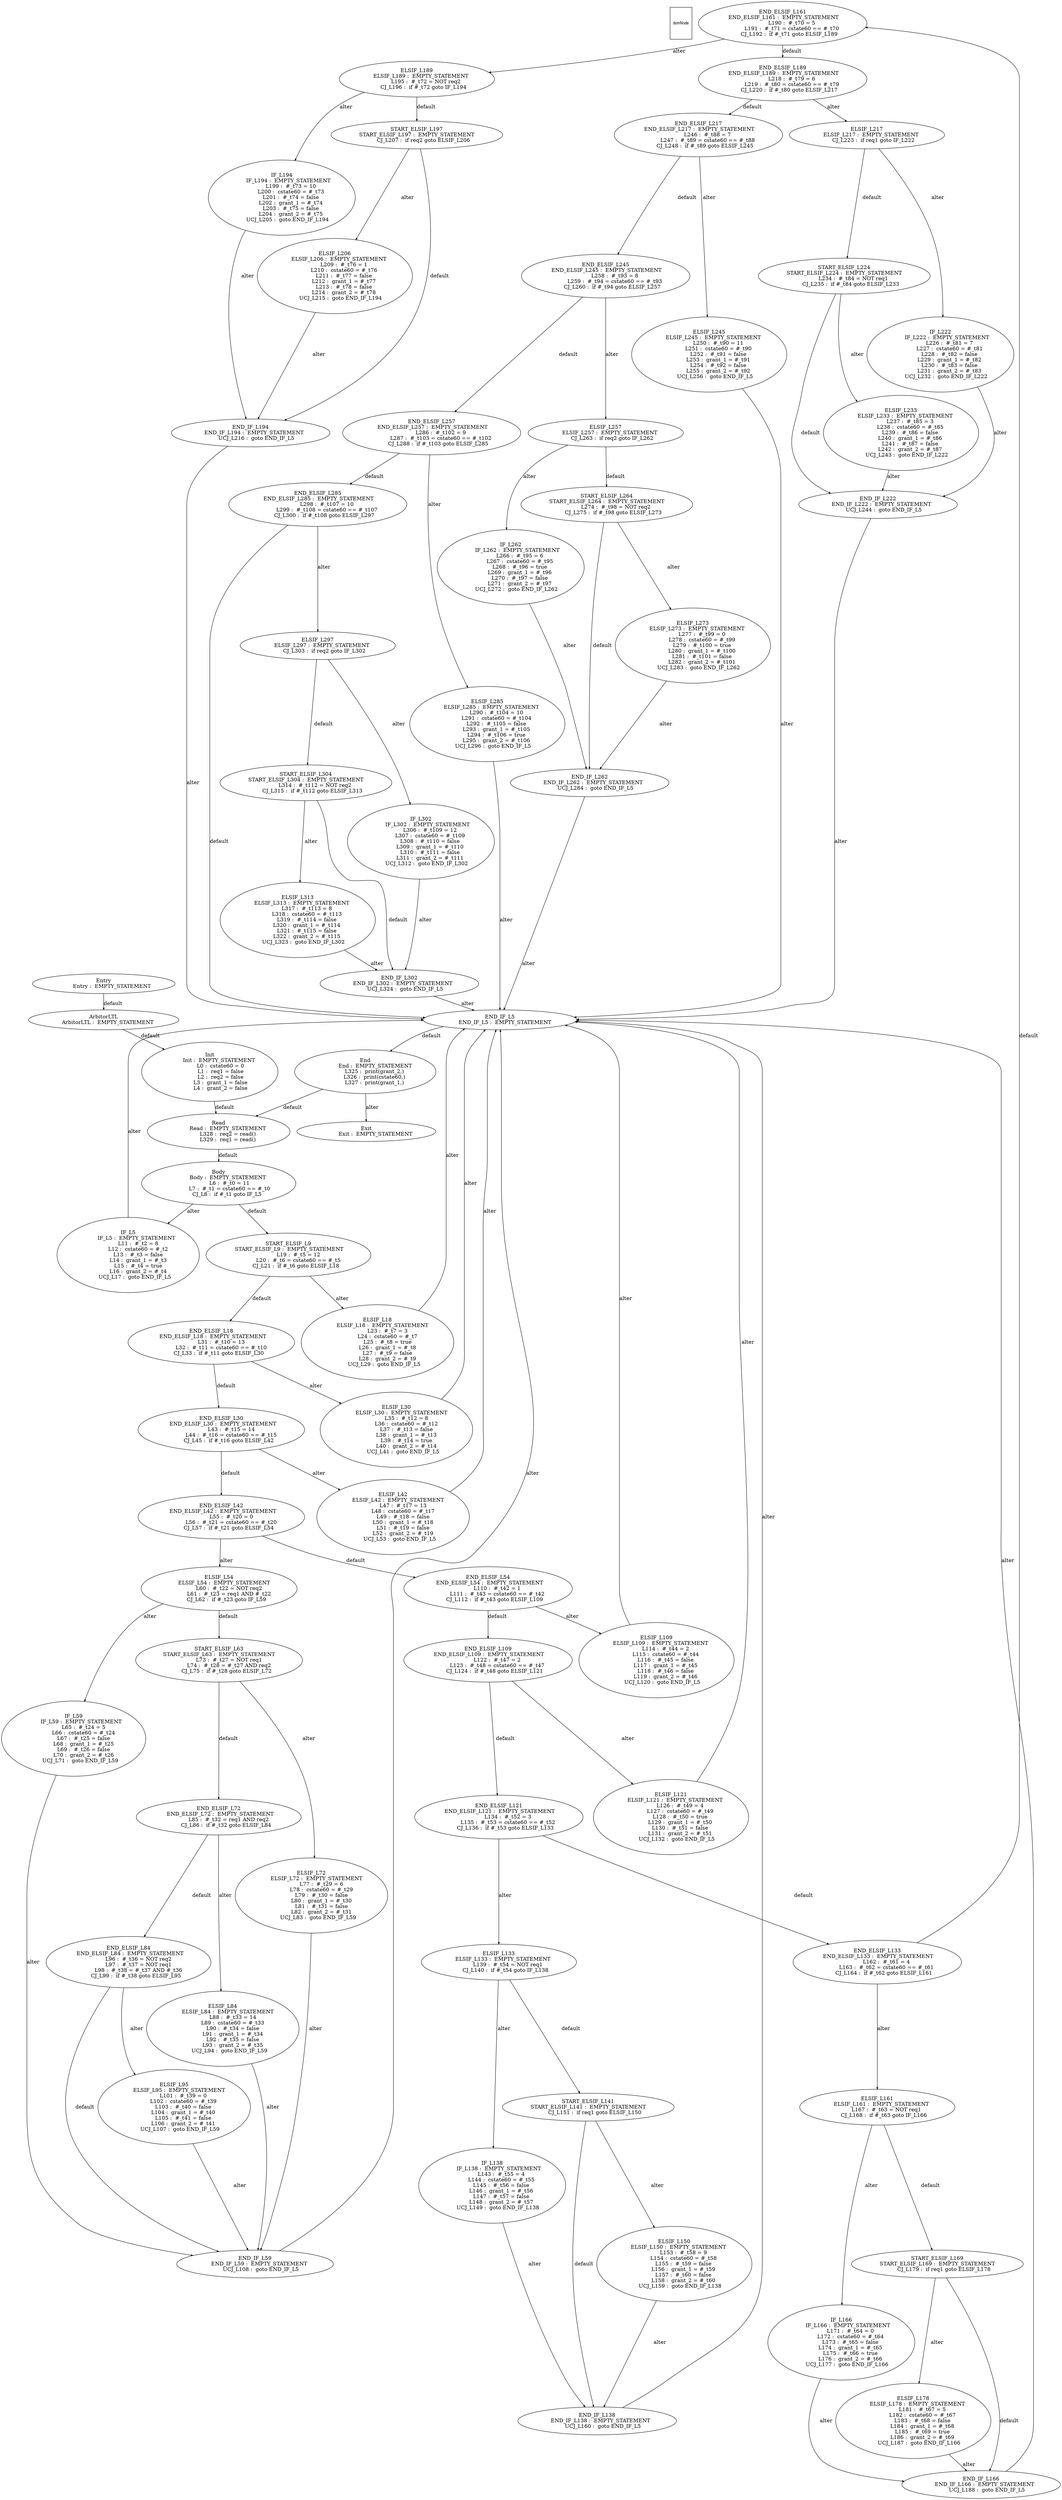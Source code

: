 digraph G {
  ranksep=.25;
  edge [arrowsize=.5]
  domNode [shape=rectangle, fontname="ArialNarrow",
        fontsize=12,  height=1.2];
  "END_ELSIF_L161
 END_ELSIF_L161 :  EMPTY_STATEMENT
           L190 :  #_t70 = 5
           L191 :  #_t71 = cstate60 == #_t70
        CJ_L192 :  if #_t71 goto ELSIF_L189
"; "ELSIF_L150
     ELSIF_L150 :  EMPTY_STATEMENT
           L153 :  #_t58 = 9
           L154 :  cstate60 = #_t58
           L155 :  #_t59 = false
           L156 :  grant_1 = #_t59
           L157 :  #_t60 = false
           L158 :  grant_2 = #_t60
       UCJ_L159 :  goto END_IF_L138
"; "END_ELSIF_L84
  END_ELSIF_L84 :  EMPTY_STATEMENT
            L96 :  #_t36 = NOT req2
            L97 :  #_t37 = NOT req1
            L98 :  #_t38 = #_t37 AND #_t36
         CJ_L99 :  if #_t38 goto ELSIF_L95
"; "IF_L138
        IF_L138 :  EMPTY_STATEMENT
           L143 :  #_t55 = 4
           L144 :  cstate60 = #_t55
           L145 :  #_t56 = false
           L146 :  grant_1 = #_t56
           L147 :  #_t57 = false
           L148 :  grant_2 = #_t57
       UCJ_L149 :  goto END_IF_L138
"; "Read
           Read :  EMPTY_STATEMENT
           L328 :  req2 = read()
           L329 :  req1 = read()
"; "START_ELSIF_L9
 START_ELSIF_L9 :  EMPTY_STATEMENT
            L19 :  #_t5 = 12
            L20 :  #_t6 = cstate60 == #_t5
         CJ_L21 :  if #_t6 goto ELSIF_L18
"; "ELSIF_L133
     ELSIF_L133 :  EMPTY_STATEMENT
           L139 :  #_t54 = NOT req1
        CJ_L140 :  if #_t54 goto IF_L138
"; "END_IF_L262
    END_IF_L262 :  EMPTY_STATEMENT
       UCJ_L284 :  goto END_IF_L5
"; "ELSIF_L285
     ELSIF_L285 :  EMPTY_STATEMENT
           L290 :  #_t104 = 10
           L291 :  cstate60 = #_t104
           L292 :  #_t105 = false
           L293 :  grant_1 = #_t105
           L294 :  #_t106 = true
           L295 :  grant_2 = #_t106
       UCJ_L296 :  goto END_IF_L5
"; "END_IF_L222
    END_IF_L222 :  EMPTY_STATEMENT
       UCJ_L244 :  goto END_IF_L5
"; "ELSIF_L189
     ELSIF_L189 :  EMPTY_STATEMENT
           L195 :  #_t72 = NOT req2
        CJ_L196 :  if #_t72 goto IF_L194
"; "ELSIF_L54
      ELSIF_L54 :  EMPTY_STATEMENT
            L60 :  #_t22 = NOT req2
            L61 :  #_t23 = req1 AND #_t22
         CJ_L62 :  if #_t23 goto IF_L59
"; "START_ELSIF_L197
START_ELSIF_L197 :  EMPTY_STATEMENT
        CJ_L207 :  if req2 goto ELSIF_L206
"; "ELSIF_L84
      ELSIF_L84 :  EMPTY_STATEMENT
            L88 :  #_t33 = 14
            L89 :  cstate60 = #_t33
            L90 :  #_t34 = false
            L91 :  grant_1 = #_t34
            L92 :  #_t35 = false
            L93 :  grant_2 = #_t35
        UCJ_L94 :  goto END_IF_L59
"; "ELSIF_L121
     ELSIF_L121 :  EMPTY_STATEMENT
           L126 :  #_t49 = 4
           L127 :  cstate60 = #_t49
           L128 :  #_t50 = true
           L129 :  grant_1 = #_t50
           L130 :  #_t51 = false
           L131 :  grant_2 = #_t51
       UCJ_L132 :  goto END_IF_L5
"; "END_IF_L194
    END_IF_L194 :  EMPTY_STATEMENT
       UCJ_L216 :  goto END_IF_L5
"; "End
            End :  EMPTY_STATEMENT
           L325 :  print(grant_2,)
           L326 :  print(cstate60,)
           L327 :  print(grant_1,)
"; "IF_L59
         IF_L59 :  EMPTY_STATEMENT
            L65 :  #_t24 = 5
            L66 :  cstate60 = #_t24
            L67 :  #_t25 = false
            L68 :  grant_1 = #_t25
            L69 :  #_t26 = false
            L70 :  grant_2 = #_t26
        UCJ_L71 :  goto END_IF_L59
"; "END_ELSIF_L189
 END_ELSIF_L189 :  EMPTY_STATEMENT
           L218 :  #_t79 = 6
           L219 :  #_t80 = cstate60 == #_t79
        CJ_L220 :  if #_t80 goto ELSIF_L217
"; "IF_L5
          IF_L5 :  EMPTY_STATEMENT
            L11 :  #_t2 = 8
            L12 :  cstate60 = #_t2
            L13 :  #_t3 = false
            L14 :  grant_1 = #_t3
            L15 :  #_t4 = true
            L16 :  grant_2 = #_t4
        UCJ_L17 :  goto END_IF_L5
"; "END_ELSIF_L285
 END_ELSIF_L285 :  EMPTY_STATEMENT
           L298 :  #_t107 = 10
           L299 :  #_t108 = cstate60 == #_t107
        CJ_L300 :  if #_t108 goto ELSIF_L297
"; "ArbitorLTL
     ArbitorLTL :  EMPTY_STATEMENT
"; "START_ELSIF_L224
START_ELSIF_L224 :  EMPTY_STATEMENT
           L234 :  #_t84 = NOT req1
        CJ_L235 :  if #_t84 goto ELSIF_L233
"; "ELSIF_L245
     ELSIF_L245 :  EMPTY_STATEMENT
           L250 :  #_t90 = 11
           L251 :  cstate60 = #_t90
           L252 :  #_t91 = false
           L253 :  grant_1 = #_t91
           L254 :  #_t92 = false
           L255 :  grant_2 = #_t92
       UCJ_L256 :  goto END_IF_L5
"; "END_IF_L59
     END_IF_L59 :  EMPTY_STATEMENT
       UCJ_L108 :  goto END_IF_L5
"; "ELSIF_L257
     ELSIF_L257 :  EMPTY_STATEMENT
        CJ_L263 :  if req2 goto IF_L262
"; "IF_L166
        IF_L166 :  EMPTY_STATEMENT
           L171 :  #_t64 = 0
           L172 :  cstate60 = #_t64
           L173 :  #_t65 = false
           L174 :  grant_1 = #_t65
           L175 :  #_t66 = true
           L176 :  grant_2 = #_t66
       UCJ_L177 :  goto END_IF_L166
"; "ELSIF_L178
     ELSIF_L178 :  EMPTY_STATEMENT
           L181 :  #_t67 = 5
           L182 :  cstate60 = #_t67
           L183 :  #_t68 = false
           L184 :  grant_1 = #_t68
           L185 :  #_t69 = true
           L186 :  grant_2 = #_t69
       UCJ_L187 :  goto END_IF_L166
"; "END_ELSIF_L217
 END_ELSIF_L217 :  EMPTY_STATEMENT
           L246 :  #_t88 = 7
           L247 :  #_t89 = cstate60 == #_t88
        CJ_L248 :  if #_t89 goto ELSIF_L245
"; "Init
           Init :  EMPTY_STATEMENT
             L0 :  cstate60 = 0
             L1 :  req1 = false
             L2 :  req2 = false
             L3 :  grant_1 = false
             L4 :  grant_2 = false
"; "ELSIF_L42
      ELSIF_L42 :  EMPTY_STATEMENT
            L47 :  #_t17 = 13
            L48 :  cstate60 = #_t17
            L49 :  #_t18 = false
            L50 :  grant_1 = #_t18
            L51 :  #_t19 = false
            L52 :  grant_2 = #_t19
        UCJ_L53 :  goto END_IF_L5
"; "ELSIF_L206
     ELSIF_L206 :  EMPTY_STATEMENT
           L209 :  #_t76 = 1
           L210 :  cstate60 = #_t76
           L211 :  #_t77 = false
           L212 :  grant_1 = #_t77
           L213 :  #_t78 = false
           L214 :  grant_2 = #_t78
       UCJ_L215 :  goto END_IF_L194
"; "END_ELSIF_L42
  END_ELSIF_L42 :  EMPTY_STATEMENT
            L55 :  #_t20 = 0
            L56 :  #_t21 = cstate60 == #_t20
         CJ_L57 :  if #_t21 goto ELSIF_L54
"; "IF_L194
        IF_L194 :  EMPTY_STATEMENT
           L199 :  #_t73 = 10
           L200 :  cstate60 = #_t73
           L201 :  #_t74 = false
           L202 :  grant_1 = #_t74
           L203 :  #_t75 = false
           L204 :  grant_2 = #_t75
       UCJ_L205 :  goto END_IF_L194
"; "Entry
          Entry :  EMPTY_STATEMENT
"; "START_ELSIF_L264
START_ELSIF_L264 :  EMPTY_STATEMENT
           L274 :  #_t98 = NOT req2
        CJ_L275 :  if #_t98 goto ELSIF_L273
"; "END_ELSIF_L133
 END_ELSIF_L133 :  EMPTY_STATEMENT
           L162 :  #_t61 = 4
           L163 :  #_t62 = cstate60 == #_t61
        CJ_L164 :  if #_t62 goto ELSIF_L161
"; "END_ELSIF_L54
  END_ELSIF_L54 :  EMPTY_STATEMENT
           L110 :  #_t42 = 1
           L111 :  #_t43 = cstate60 == #_t42
        CJ_L112 :  if #_t43 goto ELSIF_L109
"; "ELSIF_L72
      ELSIF_L72 :  EMPTY_STATEMENT
            L77 :  #_t29 = 6
            L78 :  cstate60 = #_t29
            L79 :  #_t30 = false
            L80 :  grant_1 = #_t30
            L81 :  #_t31 = false
            L82 :  grant_2 = #_t31
        UCJ_L83 :  goto END_IF_L59
"; "END_ELSIF_L109
 END_ELSIF_L109 :  EMPTY_STATEMENT
           L122 :  #_t47 = 2
           L123 :  #_t48 = cstate60 == #_t47
        CJ_L124 :  if #_t48 goto ELSIF_L121
"; "ELSIF_L217
     ELSIF_L217 :  EMPTY_STATEMENT
        CJ_L223 :  if req1 goto IF_L222
"; "END_IF_L5
      END_IF_L5 :  EMPTY_STATEMENT
"; "START_ELSIF_L63
START_ELSIF_L63 :  EMPTY_STATEMENT
            L73 :  #_t27 = NOT req1
            L74 :  #_t28 = #_t27 AND req2
         CJ_L75 :  if #_t28 goto ELSIF_L72
"; "START_ELSIF_L141
START_ELSIF_L141 :  EMPTY_STATEMENT
        CJ_L151 :  if req1 goto ELSIF_L150
"; "Exit
           Exit :  EMPTY_STATEMENT
"; "END_ELSIF_L257
 END_ELSIF_L257 :  EMPTY_STATEMENT
           L286 :  #_t102 = 9
           L287 :  #_t103 = cstate60 == #_t102
        CJ_L288 :  if #_t103 goto ELSIF_L285
"; "START_ELSIF_L169
START_ELSIF_L169 :  EMPTY_STATEMENT
        CJ_L179 :  if req1 goto ELSIF_L178
"; "END_ELSIF_L245
 END_ELSIF_L245 :  EMPTY_STATEMENT
           L258 :  #_t93 = 8
           L259 :  #_t94 = cstate60 == #_t93
        CJ_L260 :  if #_t94 goto ELSIF_L257
"; "END_IF_L302
    END_IF_L302 :  EMPTY_STATEMENT
       UCJ_L324 :  goto END_IF_L5
"; "ELSIF_L18
      ELSIF_L18 :  EMPTY_STATEMENT
            L23 :  #_t7 = 3
            L24 :  cstate60 = #_t7
            L25 :  #_t8 = true
            L26 :  grant_1 = #_t8
            L27 :  #_t9 = false
            L28 :  grant_2 = #_t9
        UCJ_L29 :  goto END_IF_L5
"; "ELSIF_L95
      ELSIF_L95 :  EMPTY_STATEMENT
           L101 :  #_t39 = 0
           L102 :  cstate60 = #_t39
           L103 :  #_t40 = false
           L104 :  grant_1 = #_t40
           L105 :  #_t41 = false
           L106 :  grant_2 = #_t41
       UCJ_L107 :  goto END_IF_L59
"; "ELSIF_L30
      ELSIF_L30 :  EMPTY_STATEMENT
            L35 :  #_t12 = 8
            L36 :  cstate60 = #_t12
            L37 :  #_t13 = false
            L38 :  grant_1 = #_t13
            L39 :  #_t14 = true
            L40 :  grant_2 = #_t14
        UCJ_L41 :  goto END_IF_L5
"; "END_ELSIF_L30
  END_ELSIF_L30 :  EMPTY_STATEMENT
            L43 :  #_t15 = 14
            L44 :  #_t16 = cstate60 == #_t15
         CJ_L45 :  if #_t16 goto ELSIF_L42
"; "END_IF_L138
    END_IF_L138 :  EMPTY_STATEMENT
       UCJ_L160 :  goto END_IF_L5
"; "Body
           Body :  EMPTY_STATEMENT
             L6 :  #_t0 = 11
             L7 :  #_t1 = cstate60 == #_t0
          CJ_L8 :  if #_t1 goto IF_L5
"; "END_ELSIF_L121
 END_ELSIF_L121 :  EMPTY_STATEMENT
           L134 :  #_t52 = 3
           L135 :  #_t53 = cstate60 == #_t52
        CJ_L136 :  if #_t53 goto ELSIF_L133
"; "START_ELSIF_L304
START_ELSIF_L304 :  EMPTY_STATEMENT
           L314 :  #_t112 = NOT req2
        CJ_L315 :  if #_t112 goto ELSIF_L313
"; "ELSIF_L161
     ELSIF_L161 :  EMPTY_STATEMENT
           L167 :  #_t63 = NOT req1
        CJ_L168 :  if #_t63 goto IF_L166
"; "IF_L222
        IF_L222 :  EMPTY_STATEMENT
           L226 :  #_t81 = 7
           L227 :  cstate60 = #_t81
           L228 :  #_t82 = false
           L229 :  grant_1 = #_t82
           L230 :  #_t83 = false
           L231 :  grant_2 = #_t83
       UCJ_L232 :  goto END_IF_L222
"; "ELSIF_L297
     ELSIF_L297 :  EMPTY_STATEMENT
        CJ_L303 :  if req2 goto IF_L302
"; "END_ELSIF_L72
  END_ELSIF_L72 :  EMPTY_STATEMENT
            L85 :  #_t32 = req1 AND req2
         CJ_L86 :  if #_t32 goto ELSIF_L84
"; "ELSIF_L233
     ELSIF_L233 :  EMPTY_STATEMENT
           L237 :  #_t85 = 3
           L238 :  cstate60 = #_t85
           L239 :  #_t86 = false
           L240 :  grant_1 = #_t86
           L241 :  #_t87 = false
           L242 :  grant_2 = #_t87
       UCJ_L243 :  goto END_IF_L222
"; "END_ELSIF_L18
  END_ELSIF_L18 :  EMPTY_STATEMENT
            L31 :  #_t10 = 13
            L32 :  #_t11 = cstate60 == #_t10
         CJ_L33 :  if #_t11 goto ELSIF_L30
"; "ELSIF_L273
     ELSIF_L273 :  EMPTY_STATEMENT
           L277 :  #_t99 = 0
           L278 :  cstate60 = #_t99
           L279 :  #_t100 = true
           L280 :  grant_1 = #_t100
           L281 :  #_t101 = false
           L282 :  grant_2 = #_t101
       UCJ_L283 :  goto END_IF_L262
"; "IF_L302
        IF_L302 :  EMPTY_STATEMENT
           L306 :  #_t109 = 12
           L307 :  cstate60 = #_t109
           L308 :  #_t110 = false
           L309 :  grant_1 = #_t110
           L310 :  #_t111 = false
           L311 :  grant_2 = #_t111
       UCJ_L312 :  goto END_IF_L302
"; "END_IF_L166
    END_IF_L166 :  EMPTY_STATEMENT
       UCJ_L188 :  goto END_IF_L5
"; "IF_L262
        IF_L262 :  EMPTY_STATEMENT
           L266 :  #_t95 = 6
           L267 :  cstate60 = #_t95
           L268 :  #_t96 = true
           L269 :  grant_1 = #_t96
           L270 :  #_t97 = false
           L271 :  grant_2 = #_t97
       UCJ_L272 :  goto END_IF_L262
"; "ELSIF_L109
     ELSIF_L109 :  EMPTY_STATEMENT
           L114 :  #_t44 = 2
           L115 :  cstate60 = #_t44
           L116 :  #_t45 = false
           L117 :  grant_1 = #_t45
           L118 :  #_t46 = false
           L119 :  grant_2 = #_t46
       UCJ_L120 :  goto END_IF_L5
"; "ELSIF_L313
     ELSIF_L313 :  EMPTY_STATEMENT
           L317 :  #_t113 = 8
           L318 :  cstate60 = #_t113
           L319 :  #_t114 = false
           L320 :  grant_1 = #_t114
           L321 :  #_t115 = false
           L322 :  grant_2 = #_t115
       UCJ_L323 :  goto END_IF_L302
"; 
  "ArbitorLTL
     ArbitorLTL :  EMPTY_STATEMENT
" -> "Init
           Init :  EMPTY_STATEMENT
             L0 :  cstate60 = 0
             L1 :  req1 = false
             L2 :  req2 = false
             L3 :  grant_1 = false
             L4 :  grant_2 = false
"  [label="default"];
  "Init
           Init :  EMPTY_STATEMENT
             L0 :  cstate60 = 0
             L1 :  req1 = false
             L2 :  req2 = false
             L3 :  grant_1 = false
             L4 :  grant_2 = false
" -> "Read
           Read :  EMPTY_STATEMENT
           L328 :  req2 = read()
           L329 :  req1 = read()
"  [label="default"];
  "Body
           Body :  EMPTY_STATEMENT
             L6 :  #_t0 = 11
             L7 :  #_t1 = cstate60 == #_t0
          CJ_L8 :  if #_t1 goto IF_L5
" -> "START_ELSIF_L9
 START_ELSIF_L9 :  EMPTY_STATEMENT
            L19 :  #_t5 = 12
            L20 :  #_t6 = cstate60 == #_t5
         CJ_L21 :  if #_t6 goto ELSIF_L18
"  [label="default"];
  "Body
           Body :  EMPTY_STATEMENT
             L6 :  #_t0 = 11
             L7 :  #_t1 = cstate60 == #_t0
          CJ_L8 :  if #_t1 goto IF_L5
" -> "IF_L5
          IF_L5 :  EMPTY_STATEMENT
            L11 :  #_t2 = 8
            L12 :  cstate60 = #_t2
            L13 :  #_t3 = false
            L14 :  grant_1 = #_t3
            L15 :  #_t4 = true
            L16 :  grant_2 = #_t4
        UCJ_L17 :  goto END_IF_L5
"  [label="alter"];
  "IF_L5
          IF_L5 :  EMPTY_STATEMENT
            L11 :  #_t2 = 8
            L12 :  cstate60 = #_t2
            L13 :  #_t3 = false
            L14 :  grant_1 = #_t3
            L15 :  #_t4 = true
            L16 :  grant_2 = #_t4
        UCJ_L17 :  goto END_IF_L5
" -> "END_IF_L5
      END_IF_L5 :  EMPTY_STATEMENT
"  [label="alter"];
  "START_ELSIF_L9
 START_ELSIF_L9 :  EMPTY_STATEMENT
            L19 :  #_t5 = 12
            L20 :  #_t6 = cstate60 == #_t5
         CJ_L21 :  if #_t6 goto ELSIF_L18
" -> "END_ELSIF_L18
  END_ELSIF_L18 :  EMPTY_STATEMENT
            L31 :  #_t10 = 13
            L32 :  #_t11 = cstate60 == #_t10
         CJ_L33 :  if #_t11 goto ELSIF_L30
"  [label="default"];
  "START_ELSIF_L9
 START_ELSIF_L9 :  EMPTY_STATEMENT
            L19 :  #_t5 = 12
            L20 :  #_t6 = cstate60 == #_t5
         CJ_L21 :  if #_t6 goto ELSIF_L18
" -> "ELSIF_L18
      ELSIF_L18 :  EMPTY_STATEMENT
            L23 :  #_t7 = 3
            L24 :  cstate60 = #_t7
            L25 :  #_t8 = true
            L26 :  grant_1 = #_t8
            L27 :  #_t9 = false
            L28 :  grant_2 = #_t9
        UCJ_L29 :  goto END_IF_L5
"  [label="alter"];
  "ELSIF_L18
      ELSIF_L18 :  EMPTY_STATEMENT
            L23 :  #_t7 = 3
            L24 :  cstate60 = #_t7
            L25 :  #_t8 = true
            L26 :  grant_1 = #_t8
            L27 :  #_t9 = false
            L28 :  grant_2 = #_t9
        UCJ_L29 :  goto END_IF_L5
" -> "END_IF_L5
      END_IF_L5 :  EMPTY_STATEMENT
"  [label="alter"];
  "END_ELSIF_L18
  END_ELSIF_L18 :  EMPTY_STATEMENT
            L31 :  #_t10 = 13
            L32 :  #_t11 = cstate60 == #_t10
         CJ_L33 :  if #_t11 goto ELSIF_L30
" -> "END_ELSIF_L30
  END_ELSIF_L30 :  EMPTY_STATEMENT
            L43 :  #_t15 = 14
            L44 :  #_t16 = cstate60 == #_t15
         CJ_L45 :  if #_t16 goto ELSIF_L42
"  [label="default"];
  "END_ELSIF_L18
  END_ELSIF_L18 :  EMPTY_STATEMENT
            L31 :  #_t10 = 13
            L32 :  #_t11 = cstate60 == #_t10
         CJ_L33 :  if #_t11 goto ELSIF_L30
" -> "ELSIF_L30
      ELSIF_L30 :  EMPTY_STATEMENT
            L35 :  #_t12 = 8
            L36 :  cstate60 = #_t12
            L37 :  #_t13 = false
            L38 :  grant_1 = #_t13
            L39 :  #_t14 = true
            L40 :  grant_2 = #_t14
        UCJ_L41 :  goto END_IF_L5
"  [label="alter"];
  "ELSIF_L30
      ELSIF_L30 :  EMPTY_STATEMENT
            L35 :  #_t12 = 8
            L36 :  cstate60 = #_t12
            L37 :  #_t13 = false
            L38 :  grant_1 = #_t13
            L39 :  #_t14 = true
            L40 :  grant_2 = #_t14
        UCJ_L41 :  goto END_IF_L5
" -> "END_IF_L5
      END_IF_L5 :  EMPTY_STATEMENT
"  [label="alter"];
  "END_ELSIF_L30
  END_ELSIF_L30 :  EMPTY_STATEMENT
            L43 :  #_t15 = 14
            L44 :  #_t16 = cstate60 == #_t15
         CJ_L45 :  if #_t16 goto ELSIF_L42
" -> "END_ELSIF_L42
  END_ELSIF_L42 :  EMPTY_STATEMENT
            L55 :  #_t20 = 0
            L56 :  #_t21 = cstate60 == #_t20
         CJ_L57 :  if #_t21 goto ELSIF_L54
"  [label="default"];
  "END_ELSIF_L30
  END_ELSIF_L30 :  EMPTY_STATEMENT
            L43 :  #_t15 = 14
            L44 :  #_t16 = cstate60 == #_t15
         CJ_L45 :  if #_t16 goto ELSIF_L42
" -> "ELSIF_L42
      ELSIF_L42 :  EMPTY_STATEMENT
            L47 :  #_t17 = 13
            L48 :  cstate60 = #_t17
            L49 :  #_t18 = false
            L50 :  grant_1 = #_t18
            L51 :  #_t19 = false
            L52 :  grant_2 = #_t19
        UCJ_L53 :  goto END_IF_L5
"  [label="alter"];
  "ELSIF_L42
      ELSIF_L42 :  EMPTY_STATEMENT
            L47 :  #_t17 = 13
            L48 :  cstate60 = #_t17
            L49 :  #_t18 = false
            L50 :  grant_1 = #_t18
            L51 :  #_t19 = false
            L52 :  grant_2 = #_t19
        UCJ_L53 :  goto END_IF_L5
" -> "END_IF_L5
      END_IF_L5 :  EMPTY_STATEMENT
"  [label="alter"];
  "END_ELSIF_L42
  END_ELSIF_L42 :  EMPTY_STATEMENT
            L55 :  #_t20 = 0
            L56 :  #_t21 = cstate60 == #_t20
         CJ_L57 :  if #_t21 goto ELSIF_L54
" -> "END_ELSIF_L54
  END_ELSIF_L54 :  EMPTY_STATEMENT
           L110 :  #_t42 = 1
           L111 :  #_t43 = cstate60 == #_t42
        CJ_L112 :  if #_t43 goto ELSIF_L109
"  [label="default"];
  "END_ELSIF_L42
  END_ELSIF_L42 :  EMPTY_STATEMENT
            L55 :  #_t20 = 0
            L56 :  #_t21 = cstate60 == #_t20
         CJ_L57 :  if #_t21 goto ELSIF_L54
" -> "ELSIF_L54
      ELSIF_L54 :  EMPTY_STATEMENT
            L60 :  #_t22 = NOT req2
            L61 :  #_t23 = req1 AND #_t22
         CJ_L62 :  if #_t23 goto IF_L59
"  [label="alter"];
  "ELSIF_L54
      ELSIF_L54 :  EMPTY_STATEMENT
            L60 :  #_t22 = NOT req2
            L61 :  #_t23 = req1 AND #_t22
         CJ_L62 :  if #_t23 goto IF_L59
" -> "START_ELSIF_L63
START_ELSIF_L63 :  EMPTY_STATEMENT
            L73 :  #_t27 = NOT req1
            L74 :  #_t28 = #_t27 AND req2
         CJ_L75 :  if #_t28 goto ELSIF_L72
"  [label="default"];
  "ELSIF_L54
      ELSIF_L54 :  EMPTY_STATEMENT
            L60 :  #_t22 = NOT req2
            L61 :  #_t23 = req1 AND #_t22
         CJ_L62 :  if #_t23 goto IF_L59
" -> "IF_L59
         IF_L59 :  EMPTY_STATEMENT
            L65 :  #_t24 = 5
            L66 :  cstate60 = #_t24
            L67 :  #_t25 = false
            L68 :  grant_1 = #_t25
            L69 :  #_t26 = false
            L70 :  grant_2 = #_t26
        UCJ_L71 :  goto END_IF_L59
"  [label="alter"];
  "IF_L59
         IF_L59 :  EMPTY_STATEMENT
            L65 :  #_t24 = 5
            L66 :  cstate60 = #_t24
            L67 :  #_t25 = false
            L68 :  grant_1 = #_t25
            L69 :  #_t26 = false
            L70 :  grant_2 = #_t26
        UCJ_L71 :  goto END_IF_L59
" -> "END_IF_L59
     END_IF_L59 :  EMPTY_STATEMENT
       UCJ_L108 :  goto END_IF_L5
"  [label="alter"];
  "START_ELSIF_L63
START_ELSIF_L63 :  EMPTY_STATEMENT
            L73 :  #_t27 = NOT req1
            L74 :  #_t28 = #_t27 AND req2
         CJ_L75 :  if #_t28 goto ELSIF_L72
" -> "END_ELSIF_L72
  END_ELSIF_L72 :  EMPTY_STATEMENT
            L85 :  #_t32 = req1 AND req2
         CJ_L86 :  if #_t32 goto ELSIF_L84
"  [label="default"];
  "START_ELSIF_L63
START_ELSIF_L63 :  EMPTY_STATEMENT
            L73 :  #_t27 = NOT req1
            L74 :  #_t28 = #_t27 AND req2
         CJ_L75 :  if #_t28 goto ELSIF_L72
" -> "ELSIF_L72
      ELSIF_L72 :  EMPTY_STATEMENT
            L77 :  #_t29 = 6
            L78 :  cstate60 = #_t29
            L79 :  #_t30 = false
            L80 :  grant_1 = #_t30
            L81 :  #_t31 = false
            L82 :  grant_2 = #_t31
        UCJ_L83 :  goto END_IF_L59
"  [label="alter"];
  "ELSIF_L72
      ELSIF_L72 :  EMPTY_STATEMENT
            L77 :  #_t29 = 6
            L78 :  cstate60 = #_t29
            L79 :  #_t30 = false
            L80 :  grant_1 = #_t30
            L81 :  #_t31 = false
            L82 :  grant_2 = #_t31
        UCJ_L83 :  goto END_IF_L59
" -> "END_IF_L59
     END_IF_L59 :  EMPTY_STATEMENT
       UCJ_L108 :  goto END_IF_L5
"  [label="alter"];
  "END_ELSIF_L72
  END_ELSIF_L72 :  EMPTY_STATEMENT
            L85 :  #_t32 = req1 AND req2
         CJ_L86 :  if #_t32 goto ELSIF_L84
" -> "END_ELSIF_L84
  END_ELSIF_L84 :  EMPTY_STATEMENT
            L96 :  #_t36 = NOT req2
            L97 :  #_t37 = NOT req1
            L98 :  #_t38 = #_t37 AND #_t36
         CJ_L99 :  if #_t38 goto ELSIF_L95
"  [label="default"];
  "END_ELSIF_L72
  END_ELSIF_L72 :  EMPTY_STATEMENT
            L85 :  #_t32 = req1 AND req2
         CJ_L86 :  if #_t32 goto ELSIF_L84
" -> "ELSIF_L84
      ELSIF_L84 :  EMPTY_STATEMENT
            L88 :  #_t33 = 14
            L89 :  cstate60 = #_t33
            L90 :  #_t34 = false
            L91 :  grant_1 = #_t34
            L92 :  #_t35 = false
            L93 :  grant_2 = #_t35
        UCJ_L94 :  goto END_IF_L59
"  [label="alter"];
  "ELSIF_L84
      ELSIF_L84 :  EMPTY_STATEMENT
            L88 :  #_t33 = 14
            L89 :  cstate60 = #_t33
            L90 :  #_t34 = false
            L91 :  grant_1 = #_t34
            L92 :  #_t35 = false
            L93 :  grant_2 = #_t35
        UCJ_L94 :  goto END_IF_L59
" -> "END_IF_L59
     END_IF_L59 :  EMPTY_STATEMENT
       UCJ_L108 :  goto END_IF_L5
"  [label="alter"];
  "END_ELSIF_L84
  END_ELSIF_L84 :  EMPTY_STATEMENT
            L96 :  #_t36 = NOT req2
            L97 :  #_t37 = NOT req1
            L98 :  #_t38 = #_t37 AND #_t36
         CJ_L99 :  if #_t38 goto ELSIF_L95
" -> "END_IF_L59
     END_IF_L59 :  EMPTY_STATEMENT
       UCJ_L108 :  goto END_IF_L5
"  [label="default"];
  "END_ELSIF_L84
  END_ELSIF_L84 :  EMPTY_STATEMENT
            L96 :  #_t36 = NOT req2
            L97 :  #_t37 = NOT req1
            L98 :  #_t38 = #_t37 AND #_t36
         CJ_L99 :  if #_t38 goto ELSIF_L95
" -> "ELSIF_L95
      ELSIF_L95 :  EMPTY_STATEMENT
           L101 :  #_t39 = 0
           L102 :  cstate60 = #_t39
           L103 :  #_t40 = false
           L104 :  grant_1 = #_t40
           L105 :  #_t41 = false
           L106 :  grant_2 = #_t41
       UCJ_L107 :  goto END_IF_L59
"  [label="alter"];
  "ELSIF_L95
      ELSIF_L95 :  EMPTY_STATEMENT
           L101 :  #_t39 = 0
           L102 :  cstate60 = #_t39
           L103 :  #_t40 = false
           L104 :  grant_1 = #_t40
           L105 :  #_t41 = false
           L106 :  grant_2 = #_t41
       UCJ_L107 :  goto END_IF_L59
" -> "END_IF_L59
     END_IF_L59 :  EMPTY_STATEMENT
       UCJ_L108 :  goto END_IF_L5
"  [label="alter"];
  "END_IF_L59
     END_IF_L59 :  EMPTY_STATEMENT
       UCJ_L108 :  goto END_IF_L5
" -> "END_IF_L5
      END_IF_L5 :  EMPTY_STATEMENT
"  [label="alter"];
  "END_ELSIF_L54
  END_ELSIF_L54 :  EMPTY_STATEMENT
           L110 :  #_t42 = 1
           L111 :  #_t43 = cstate60 == #_t42
        CJ_L112 :  if #_t43 goto ELSIF_L109
" -> "END_ELSIF_L109
 END_ELSIF_L109 :  EMPTY_STATEMENT
           L122 :  #_t47 = 2
           L123 :  #_t48 = cstate60 == #_t47
        CJ_L124 :  if #_t48 goto ELSIF_L121
"  [label="default"];
  "END_ELSIF_L54
  END_ELSIF_L54 :  EMPTY_STATEMENT
           L110 :  #_t42 = 1
           L111 :  #_t43 = cstate60 == #_t42
        CJ_L112 :  if #_t43 goto ELSIF_L109
" -> "ELSIF_L109
     ELSIF_L109 :  EMPTY_STATEMENT
           L114 :  #_t44 = 2
           L115 :  cstate60 = #_t44
           L116 :  #_t45 = false
           L117 :  grant_1 = #_t45
           L118 :  #_t46 = false
           L119 :  grant_2 = #_t46
       UCJ_L120 :  goto END_IF_L5
"  [label="alter"];
  "ELSIF_L109
     ELSIF_L109 :  EMPTY_STATEMENT
           L114 :  #_t44 = 2
           L115 :  cstate60 = #_t44
           L116 :  #_t45 = false
           L117 :  grant_1 = #_t45
           L118 :  #_t46 = false
           L119 :  grant_2 = #_t46
       UCJ_L120 :  goto END_IF_L5
" -> "END_IF_L5
      END_IF_L5 :  EMPTY_STATEMENT
"  [label="alter"];
  "END_ELSIF_L109
 END_ELSIF_L109 :  EMPTY_STATEMENT
           L122 :  #_t47 = 2
           L123 :  #_t48 = cstate60 == #_t47
        CJ_L124 :  if #_t48 goto ELSIF_L121
" -> "END_ELSIF_L121
 END_ELSIF_L121 :  EMPTY_STATEMENT
           L134 :  #_t52 = 3
           L135 :  #_t53 = cstate60 == #_t52
        CJ_L136 :  if #_t53 goto ELSIF_L133
"  [label="default"];
  "END_ELSIF_L109
 END_ELSIF_L109 :  EMPTY_STATEMENT
           L122 :  #_t47 = 2
           L123 :  #_t48 = cstate60 == #_t47
        CJ_L124 :  if #_t48 goto ELSIF_L121
" -> "ELSIF_L121
     ELSIF_L121 :  EMPTY_STATEMENT
           L126 :  #_t49 = 4
           L127 :  cstate60 = #_t49
           L128 :  #_t50 = true
           L129 :  grant_1 = #_t50
           L130 :  #_t51 = false
           L131 :  grant_2 = #_t51
       UCJ_L132 :  goto END_IF_L5
"  [label="alter"];
  "ELSIF_L121
     ELSIF_L121 :  EMPTY_STATEMENT
           L126 :  #_t49 = 4
           L127 :  cstate60 = #_t49
           L128 :  #_t50 = true
           L129 :  grant_1 = #_t50
           L130 :  #_t51 = false
           L131 :  grant_2 = #_t51
       UCJ_L132 :  goto END_IF_L5
" -> "END_IF_L5
      END_IF_L5 :  EMPTY_STATEMENT
"  [label="alter"];
  "END_ELSIF_L121
 END_ELSIF_L121 :  EMPTY_STATEMENT
           L134 :  #_t52 = 3
           L135 :  #_t53 = cstate60 == #_t52
        CJ_L136 :  if #_t53 goto ELSIF_L133
" -> "END_ELSIF_L133
 END_ELSIF_L133 :  EMPTY_STATEMENT
           L162 :  #_t61 = 4
           L163 :  #_t62 = cstate60 == #_t61
        CJ_L164 :  if #_t62 goto ELSIF_L161
"  [label="default"];
  "END_ELSIF_L121
 END_ELSIF_L121 :  EMPTY_STATEMENT
           L134 :  #_t52 = 3
           L135 :  #_t53 = cstate60 == #_t52
        CJ_L136 :  if #_t53 goto ELSIF_L133
" -> "ELSIF_L133
     ELSIF_L133 :  EMPTY_STATEMENT
           L139 :  #_t54 = NOT req1
        CJ_L140 :  if #_t54 goto IF_L138
"  [label="alter"];
  "ELSIF_L133
     ELSIF_L133 :  EMPTY_STATEMENT
           L139 :  #_t54 = NOT req1
        CJ_L140 :  if #_t54 goto IF_L138
" -> "START_ELSIF_L141
START_ELSIF_L141 :  EMPTY_STATEMENT
        CJ_L151 :  if req1 goto ELSIF_L150
"  [label="default"];
  "ELSIF_L133
     ELSIF_L133 :  EMPTY_STATEMENT
           L139 :  #_t54 = NOT req1
        CJ_L140 :  if #_t54 goto IF_L138
" -> "IF_L138
        IF_L138 :  EMPTY_STATEMENT
           L143 :  #_t55 = 4
           L144 :  cstate60 = #_t55
           L145 :  #_t56 = false
           L146 :  grant_1 = #_t56
           L147 :  #_t57 = false
           L148 :  grant_2 = #_t57
       UCJ_L149 :  goto END_IF_L138
"  [label="alter"];
  "IF_L138
        IF_L138 :  EMPTY_STATEMENT
           L143 :  #_t55 = 4
           L144 :  cstate60 = #_t55
           L145 :  #_t56 = false
           L146 :  grant_1 = #_t56
           L147 :  #_t57 = false
           L148 :  grant_2 = #_t57
       UCJ_L149 :  goto END_IF_L138
" -> "END_IF_L138
    END_IF_L138 :  EMPTY_STATEMENT
       UCJ_L160 :  goto END_IF_L5
"  [label="alter"];
  "START_ELSIF_L141
START_ELSIF_L141 :  EMPTY_STATEMENT
        CJ_L151 :  if req1 goto ELSIF_L150
" -> "END_IF_L138
    END_IF_L138 :  EMPTY_STATEMENT
       UCJ_L160 :  goto END_IF_L5
"  [label="default"];
  "START_ELSIF_L141
START_ELSIF_L141 :  EMPTY_STATEMENT
        CJ_L151 :  if req1 goto ELSIF_L150
" -> "ELSIF_L150
     ELSIF_L150 :  EMPTY_STATEMENT
           L153 :  #_t58 = 9
           L154 :  cstate60 = #_t58
           L155 :  #_t59 = false
           L156 :  grant_1 = #_t59
           L157 :  #_t60 = false
           L158 :  grant_2 = #_t60
       UCJ_L159 :  goto END_IF_L138
"  [label="alter"];
  "ELSIF_L150
     ELSIF_L150 :  EMPTY_STATEMENT
           L153 :  #_t58 = 9
           L154 :  cstate60 = #_t58
           L155 :  #_t59 = false
           L156 :  grant_1 = #_t59
           L157 :  #_t60 = false
           L158 :  grant_2 = #_t60
       UCJ_L159 :  goto END_IF_L138
" -> "END_IF_L138
    END_IF_L138 :  EMPTY_STATEMENT
       UCJ_L160 :  goto END_IF_L5
"  [label="alter"];
  "END_IF_L138
    END_IF_L138 :  EMPTY_STATEMENT
       UCJ_L160 :  goto END_IF_L5
" -> "END_IF_L5
      END_IF_L5 :  EMPTY_STATEMENT
"  [label="alter"];
  "END_ELSIF_L133
 END_ELSIF_L133 :  EMPTY_STATEMENT
           L162 :  #_t61 = 4
           L163 :  #_t62 = cstate60 == #_t61
        CJ_L164 :  if #_t62 goto ELSIF_L161
" -> "END_ELSIF_L161
 END_ELSIF_L161 :  EMPTY_STATEMENT
           L190 :  #_t70 = 5
           L191 :  #_t71 = cstate60 == #_t70
        CJ_L192 :  if #_t71 goto ELSIF_L189
"  [label="default"];
  "END_ELSIF_L133
 END_ELSIF_L133 :  EMPTY_STATEMENT
           L162 :  #_t61 = 4
           L163 :  #_t62 = cstate60 == #_t61
        CJ_L164 :  if #_t62 goto ELSIF_L161
" -> "ELSIF_L161
     ELSIF_L161 :  EMPTY_STATEMENT
           L167 :  #_t63 = NOT req1
        CJ_L168 :  if #_t63 goto IF_L166
"  [label="alter"];
  "ELSIF_L161
     ELSIF_L161 :  EMPTY_STATEMENT
           L167 :  #_t63 = NOT req1
        CJ_L168 :  if #_t63 goto IF_L166
" -> "START_ELSIF_L169
START_ELSIF_L169 :  EMPTY_STATEMENT
        CJ_L179 :  if req1 goto ELSIF_L178
"  [label="default"];
  "ELSIF_L161
     ELSIF_L161 :  EMPTY_STATEMENT
           L167 :  #_t63 = NOT req1
        CJ_L168 :  if #_t63 goto IF_L166
" -> "IF_L166
        IF_L166 :  EMPTY_STATEMENT
           L171 :  #_t64 = 0
           L172 :  cstate60 = #_t64
           L173 :  #_t65 = false
           L174 :  grant_1 = #_t65
           L175 :  #_t66 = true
           L176 :  grant_2 = #_t66
       UCJ_L177 :  goto END_IF_L166
"  [label="alter"];
  "IF_L166
        IF_L166 :  EMPTY_STATEMENT
           L171 :  #_t64 = 0
           L172 :  cstate60 = #_t64
           L173 :  #_t65 = false
           L174 :  grant_1 = #_t65
           L175 :  #_t66 = true
           L176 :  grant_2 = #_t66
       UCJ_L177 :  goto END_IF_L166
" -> "END_IF_L166
    END_IF_L166 :  EMPTY_STATEMENT
       UCJ_L188 :  goto END_IF_L5
"  [label="alter"];
  "START_ELSIF_L169
START_ELSIF_L169 :  EMPTY_STATEMENT
        CJ_L179 :  if req1 goto ELSIF_L178
" -> "END_IF_L166
    END_IF_L166 :  EMPTY_STATEMENT
       UCJ_L188 :  goto END_IF_L5
"  [label="default"];
  "START_ELSIF_L169
START_ELSIF_L169 :  EMPTY_STATEMENT
        CJ_L179 :  if req1 goto ELSIF_L178
" -> "ELSIF_L178
     ELSIF_L178 :  EMPTY_STATEMENT
           L181 :  #_t67 = 5
           L182 :  cstate60 = #_t67
           L183 :  #_t68 = false
           L184 :  grant_1 = #_t68
           L185 :  #_t69 = true
           L186 :  grant_2 = #_t69
       UCJ_L187 :  goto END_IF_L166
"  [label="alter"];
  "ELSIF_L178
     ELSIF_L178 :  EMPTY_STATEMENT
           L181 :  #_t67 = 5
           L182 :  cstate60 = #_t67
           L183 :  #_t68 = false
           L184 :  grant_1 = #_t68
           L185 :  #_t69 = true
           L186 :  grant_2 = #_t69
       UCJ_L187 :  goto END_IF_L166
" -> "END_IF_L166
    END_IF_L166 :  EMPTY_STATEMENT
       UCJ_L188 :  goto END_IF_L5
"  [label="alter"];
  "END_IF_L166
    END_IF_L166 :  EMPTY_STATEMENT
       UCJ_L188 :  goto END_IF_L5
" -> "END_IF_L5
      END_IF_L5 :  EMPTY_STATEMENT
"  [label="alter"];
  "END_ELSIF_L161
 END_ELSIF_L161 :  EMPTY_STATEMENT
           L190 :  #_t70 = 5
           L191 :  #_t71 = cstate60 == #_t70
        CJ_L192 :  if #_t71 goto ELSIF_L189
" -> "END_ELSIF_L189
 END_ELSIF_L189 :  EMPTY_STATEMENT
           L218 :  #_t79 = 6
           L219 :  #_t80 = cstate60 == #_t79
        CJ_L220 :  if #_t80 goto ELSIF_L217
"  [label="default"];
  "END_ELSIF_L161
 END_ELSIF_L161 :  EMPTY_STATEMENT
           L190 :  #_t70 = 5
           L191 :  #_t71 = cstate60 == #_t70
        CJ_L192 :  if #_t71 goto ELSIF_L189
" -> "ELSIF_L189
     ELSIF_L189 :  EMPTY_STATEMENT
           L195 :  #_t72 = NOT req2
        CJ_L196 :  if #_t72 goto IF_L194
"  [label="alter"];
  "ELSIF_L189
     ELSIF_L189 :  EMPTY_STATEMENT
           L195 :  #_t72 = NOT req2
        CJ_L196 :  if #_t72 goto IF_L194
" -> "START_ELSIF_L197
START_ELSIF_L197 :  EMPTY_STATEMENT
        CJ_L207 :  if req2 goto ELSIF_L206
"  [label="default"];
  "ELSIF_L189
     ELSIF_L189 :  EMPTY_STATEMENT
           L195 :  #_t72 = NOT req2
        CJ_L196 :  if #_t72 goto IF_L194
" -> "IF_L194
        IF_L194 :  EMPTY_STATEMENT
           L199 :  #_t73 = 10
           L200 :  cstate60 = #_t73
           L201 :  #_t74 = false
           L202 :  grant_1 = #_t74
           L203 :  #_t75 = false
           L204 :  grant_2 = #_t75
       UCJ_L205 :  goto END_IF_L194
"  [label="alter"];
  "IF_L194
        IF_L194 :  EMPTY_STATEMENT
           L199 :  #_t73 = 10
           L200 :  cstate60 = #_t73
           L201 :  #_t74 = false
           L202 :  grant_1 = #_t74
           L203 :  #_t75 = false
           L204 :  grant_2 = #_t75
       UCJ_L205 :  goto END_IF_L194
" -> "END_IF_L194
    END_IF_L194 :  EMPTY_STATEMENT
       UCJ_L216 :  goto END_IF_L5
"  [label="alter"];
  "START_ELSIF_L197
START_ELSIF_L197 :  EMPTY_STATEMENT
        CJ_L207 :  if req2 goto ELSIF_L206
" -> "END_IF_L194
    END_IF_L194 :  EMPTY_STATEMENT
       UCJ_L216 :  goto END_IF_L5
"  [label="default"];
  "START_ELSIF_L197
START_ELSIF_L197 :  EMPTY_STATEMENT
        CJ_L207 :  if req2 goto ELSIF_L206
" -> "ELSIF_L206
     ELSIF_L206 :  EMPTY_STATEMENT
           L209 :  #_t76 = 1
           L210 :  cstate60 = #_t76
           L211 :  #_t77 = false
           L212 :  grant_1 = #_t77
           L213 :  #_t78 = false
           L214 :  grant_2 = #_t78
       UCJ_L215 :  goto END_IF_L194
"  [label="alter"];
  "ELSIF_L206
     ELSIF_L206 :  EMPTY_STATEMENT
           L209 :  #_t76 = 1
           L210 :  cstate60 = #_t76
           L211 :  #_t77 = false
           L212 :  grant_1 = #_t77
           L213 :  #_t78 = false
           L214 :  grant_2 = #_t78
       UCJ_L215 :  goto END_IF_L194
" -> "END_IF_L194
    END_IF_L194 :  EMPTY_STATEMENT
       UCJ_L216 :  goto END_IF_L5
"  [label="alter"];
  "END_IF_L194
    END_IF_L194 :  EMPTY_STATEMENT
       UCJ_L216 :  goto END_IF_L5
" -> "END_IF_L5
      END_IF_L5 :  EMPTY_STATEMENT
"  [label="alter"];
  "END_ELSIF_L189
 END_ELSIF_L189 :  EMPTY_STATEMENT
           L218 :  #_t79 = 6
           L219 :  #_t80 = cstate60 == #_t79
        CJ_L220 :  if #_t80 goto ELSIF_L217
" -> "END_ELSIF_L217
 END_ELSIF_L217 :  EMPTY_STATEMENT
           L246 :  #_t88 = 7
           L247 :  #_t89 = cstate60 == #_t88
        CJ_L248 :  if #_t89 goto ELSIF_L245
"  [label="default"];
  "END_ELSIF_L189
 END_ELSIF_L189 :  EMPTY_STATEMENT
           L218 :  #_t79 = 6
           L219 :  #_t80 = cstate60 == #_t79
        CJ_L220 :  if #_t80 goto ELSIF_L217
" -> "ELSIF_L217
     ELSIF_L217 :  EMPTY_STATEMENT
        CJ_L223 :  if req1 goto IF_L222
"  [label="alter"];
  "ELSIF_L217
     ELSIF_L217 :  EMPTY_STATEMENT
        CJ_L223 :  if req1 goto IF_L222
" -> "START_ELSIF_L224
START_ELSIF_L224 :  EMPTY_STATEMENT
           L234 :  #_t84 = NOT req1
        CJ_L235 :  if #_t84 goto ELSIF_L233
"  [label="default"];
  "ELSIF_L217
     ELSIF_L217 :  EMPTY_STATEMENT
        CJ_L223 :  if req1 goto IF_L222
" -> "IF_L222
        IF_L222 :  EMPTY_STATEMENT
           L226 :  #_t81 = 7
           L227 :  cstate60 = #_t81
           L228 :  #_t82 = false
           L229 :  grant_1 = #_t82
           L230 :  #_t83 = false
           L231 :  grant_2 = #_t83
       UCJ_L232 :  goto END_IF_L222
"  [label="alter"];
  "IF_L222
        IF_L222 :  EMPTY_STATEMENT
           L226 :  #_t81 = 7
           L227 :  cstate60 = #_t81
           L228 :  #_t82 = false
           L229 :  grant_1 = #_t82
           L230 :  #_t83 = false
           L231 :  grant_2 = #_t83
       UCJ_L232 :  goto END_IF_L222
" -> "END_IF_L222
    END_IF_L222 :  EMPTY_STATEMENT
       UCJ_L244 :  goto END_IF_L5
"  [label="alter"];
  "START_ELSIF_L224
START_ELSIF_L224 :  EMPTY_STATEMENT
           L234 :  #_t84 = NOT req1
        CJ_L235 :  if #_t84 goto ELSIF_L233
" -> "END_IF_L222
    END_IF_L222 :  EMPTY_STATEMENT
       UCJ_L244 :  goto END_IF_L5
"  [label="default"];
  "START_ELSIF_L224
START_ELSIF_L224 :  EMPTY_STATEMENT
           L234 :  #_t84 = NOT req1
        CJ_L235 :  if #_t84 goto ELSIF_L233
" -> "ELSIF_L233
     ELSIF_L233 :  EMPTY_STATEMENT
           L237 :  #_t85 = 3
           L238 :  cstate60 = #_t85
           L239 :  #_t86 = false
           L240 :  grant_1 = #_t86
           L241 :  #_t87 = false
           L242 :  grant_2 = #_t87
       UCJ_L243 :  goto END_IF_L222
"  [label="alter"];
  "ELSIF_L233
     ELSIF_L233 :  EMPTY_STATEMENT
           L237 :  #_t85 = 3
           L238 :  cstate60 = #_t85
           L239 :  #_t86 = false
           L240 :  grant_1 = #_t86
           L241 :  #_t87 = false
           L242 :  grant_2 = #_t87
       UCJ_L243 :  goto END_IF_L222
" -> "END_IF_L222
    END_IF_L222 :  EMPTY_STATEMENT
       UCJ_L244 :  goto END_IF_L5
"  [label="alter"];
  "END_IF_L222
    END_IF_L222 :  EMPTY_STATEMENT
       UCJ_L244 :  goto END_IF_L5
" -> "END_IF_L5
      END_IF_L5 :  EMPTY_STATEMENT
"  [label="alter"];
  "END_ELSIF_L217
 END_ELSIF_L217 :  EMPTY_STATEMENT
           L246 :  #_t88 = 7
           L247 :  #_t89 = cstate60 == #_t88
        CJ_L248 :  if #_t89 goto ELSIF_L245
" -> "END_ELSIF_L245
 END_ELSIF_L245 :  EMPTY_STATEMENT
           L258 :  #_t93 = 8
           L259 :  #_t94 = cstate60 == #_t93
        CJ_L260 :  if #_t94 goto ELSIF_L257
"  [label="default"];
  "END_ELSIF_L217
 END_ELSIF_L217 :  EMPTY_STATEMENT
           L246 :  #_t88 = 7
           L247 :  #_t89 = cstate60 == #_t88
        CJ_L248 :  if #_t89 goto ELSIF_L245
" -> "ELSIF_L245
     ELSIF_L245 :  EMPTY_STATEMENT
           L250 :  #_t90 = 11
           L251 :  cstate60 = #_t90
           L252 :  #_t91 = false
           L253 :  grant_1 = #_t91
           L254 :  #_t92 = false
           L255 :  grant_2 = #_t92
       UCJ_L256 :  goto END_IF_L5
"  [label="alter"];
  "ELSIF_L245
     ELSIF_L245 :  EMPTY_STATEMENT
           L250 :  #_t90 = 11
           L251 :  cstate60 = #_t90
           L252 :  #_t91 = false
           L253 :  grant_1 = #_t91
           L254 :  #_t92 = false
           L255 :  grant_2 = #_t92
       UCJ_L256 :  goto END_IF_L5
" -> "END_IF_L5
      END_IF_L5 :  EMPTY_STATEMENT
"  [label="alter"];
  "END_ELSIF_L245
 END_ELSIF_L245 :  EMPTY_STATEMENT
           L258 :  #_t93 = 8
           L259 :  #_t94 = cstate60 == #_t93
        CJ_L260 :  if #_t94 goto ELSIF_L257
" -> "END_ELSIF_L257
 END_ELSIF_L257 :  EMPTY_STATEMENT
           L286 :  #_t102 = 9
           L287 :  #_t103 = cstate60 == #_t102
        CJ_L288 :  if #_t103 goto ELSIF_L285
"  [label="default"];
  "END_ELSIF_L245
 END_ELSIF_L245 :  EMPTY_STATEMENT
           L258 :  #_t93 = 8
           L259 :  #_t94 = cstate60 == #_t93
        CJ_L260 :  if #_t94 goto ELSIF_L257
" -> "ELSIF_L257
     ELSIF_L257 :  EMPTY_STATEMENT
        CJ_L263 :  if req2 goto IF_L262
"  [label="alter"];
  "ELSIF_L257
     ELSIF_L257 :  EMPTY_STATEMENT
        CJ_L263 :  if req2 goto IF_L262
" -> "START_ELSIF_L264
START_ELSIF_L264 :  EMPTY_STATEMENT
           L274 :  #_t98 = NOT req2
        CJ_L275 :  if #_t98 goto ELSIF_L273
"  [label="default"];
  "ELSIF_L257
     ELSIF_L257 :  EMPTY_STATEMENT
        CJ_L263 :  if req2 goto IF_L262
" -> "IF_L262
        IF_L262 :  EMPTY_STATEMENT
           L266 :  #_t95 = 6
           L267 :  cstate60 = #_t95
           L268 :  #_t96 = true
           L269 :  grant_1 = #_t96
           L270 :  #_t97 = false
           L271 :  grant_2 = #_t97
       UCJ_L272 :  goto END_IF_L262
"  [label="alter"];
  "IF_L262
        IF_L262 :  EMPTY_STATEMENT
           L266 :  #_t95 = 6
           L267 :  cstate60 = #_t95
           L268 :  #_t96 = true
           L269 :  grant_1 = #_t96
           L270 :  #_t97 = false
           L271 :  grant_2 = #_t97
       UCJ_L272 :  goto END_IF_L262
" -> "END_IF_L262
    END_IF_L262 :  EMPTY_STATEMENT
       UCJ_L284 :  goto END_IF_L5
"  [label="alter"];
  "START_ELSIF_L264
START_ELSIF_L264 :  EMPTY_STATEMENT
           L274 :  #_t98 = NOT req2
        CJ_L275 :  if #_t98 goto ELSIF_L273
" -> "END_IF_L262
    END_IF_L262 :  EMPTY_STATEMENT
       UCJ_L284 :  goto END_IF_L5
"  [label="default"];
  "START_ELSIF_L264
START_ELSIF_L264 :  EMPTY_STATEMENT
           L274 :  #_t98 = NOT req2
        CJ_L275 :  if #_t98 goto ELSIF_L273
" -> "ELSIF_L273
     ELSIF_L273 :  EMPTY_STATEMENT
           L277 :  #_t99 = 0
           L278 :  cstate60 = #_t99
           L279 :  #_t100 = true
           L280 :  grant_1 = #_t100
           L281 :  #_t101 = false
           L282 :  grant_2 = #_t101
       UCJ_L283 :  goto END_IF_L262
"  [label="alter"];
  "ELSIF_L273
     ELSIF_L273 :  EMPTY_STATEMENT
           L277 :  #_t99 = 0
           L278 :  cstate60 = #_t99
           L279 :  #_t100 = true
           L280 :  grant_1 = #_t100
           L281 :  #_t101 = false
           L282 :  grant_2 = #_t101
       UCJ_L283 :  goto END_IF_L262
" -> "END_IF_L262
    END_IF_L262 :  EMPTY_STATEMENT
       UCJ_L284 :  goto END_IF_L5
"  [label="alter"];
  "END_IF_L262
    END_IF_L262 :  EMPTY_STATEMENT
       UCJ_L284 :  goto END_IF_L5
" -> "END_IF_L5
      END_IF_L5 :  EMPTY_STATEMENT
"  [label="alter"];
  "END_ELSIF_L257
 END_ELSIF_L257 :  EMPTY_STATEMENT
           L286 :  #_t102 = 9
           L287 :  #_t103 = cstate60 == #_t102
        CJ_L288 :  if #_t103 goto ELSIF_L285
" -> "END_ELSIF_L285
 END_ELSIF_L285 :  EMPTY_STATEMENT
           L298 :  #_t107 = 10
           L299 :  #_t108 = cstate60 == #_t107
        CJ_L300 :  if #_t108 goto ELSIF_L297
"  [label="default"];
  "END_ELSIF_L257
 END_ELSIF_L257 :  EMPTY_STATEMENT
           L286 :  #_t102 = 9
           L287 :  #_t103 = cstate60 == #_t102
        CJ_L288 :  if #_t103 goto ELSIF_L285
" -> "ELSIF_L285
     ELSIF_L285 :  EMPTY_STATEMENT
           L290 :  #_t104 = 10
           L291 :  cstate60 = #_t104
           L292 :  #_t105 = false
           L293 :  grant_1 = #_t105
           L294 :  #_t106 = true
           L295 :  grant_2 = #_t106
       UCJ_L296 :  goto END_IF_L5
"  [label="alter"];
  "ELSIF_L285
     ELSIF_L285 :  EMPTY_STATEMENT
           L290 :  #_t104 = 10
           L291 :  cstate60 = #_t104
           L292 :  #_t105 = false
           L293 :  grant_1 = #_t105
           L294 :  #_t106 = true
           L295 :  grant_2 = #_t106
       UCJ_L296 :  goto END_IF_L5
" -> "END_IF_L5
      END_IF_L5 :  EMPTY_STATEMENT
"  [label="alter"];
  "END_ELSIF_L285
 END_ELSIF_L285 :  EMPTY_STATEMENT
           L298 :  #_t107 = 10
           L299 :  #_t108 = cstate60 == #_t107
        CJ_L300 :  if #_t108 goto ELSIF_L297
" -> "END_IF_L5
      END_IF_L5 :  EMPTY_STATEMENT
"  [label="default"];
  "END_ELSIF_L285
 END_ELSIF_L285 :  EMPTY_STATEMENT
           L298 :  #_t107 = 10
           L299 :  #_t108 = cstate60 == #_t107
        CJ_L300 :  if #_t108 goto ELSIF_L297
" -> "ELSIF_L297
     ELSIF_L297 :  EMPTY_STATEMENT
        CJ_L303 :  if req2 goto IF_L302
"  [label="alter"];
  "ELSIF_L297
     ELSIF_L297 :  EMPTY_STATEMENT
        CJ_L303 :  if req2 goto IF_L302
" -> "START_ELSIF_L304
START_ELSIF_L304 :  EMPTY_STATEMENT
           L314 :  #_t112 = NOT req2
        CJ_L315 :  if #_t112 goto ELSIF_L313
"  [label="default"];
  "ELSIF_L297
     ELSIF_L297 :  EMPTY_STATEMENT
        CJ_L303 :  if req2 goto IF_L302
" -> "IF_L302
        IF_L302 :  EMPTY_STATEMENT
           L306 :  #_t109 = 12
           L307 :  cstate60 = #_t109
           L308 :  #_t110 = false
           L309 :  grant_1 = #_t110
           L310 :  #_t111 = false
           L311 :  grant_2 = #_t111
       UCJ_L312 :  goto END_IF_L302
"  [label="alter"];
  "IF_L302
        IF_L302 :  EMPTY_STATEMENT
           L306 :  #_t109 = 12
           L307 :  cstate60 = #_t109
           L308 :  #_t110 = false
           L309 :  grant_1 = #_t110
           L310 :  #_t111 = false
           L311 :  grant_2 = #_t111
       UCJ_L312 :  goto END_IF_L302
" -> "END_IF_L302
    END_IF_L302 :  EMPTY_STATEMENT
       UCJ_L324 :  goto END_IF_L5
"  [label="alter"];
  "START_ELSIF_L304
START_ELSIF_L304 :  EMPTY_STATEMENT
           L314 :  #_t112 = NOT req2
        CJ_L315 :  if #_t112 goto ELSIF_L313
" -> "END_IF_L302
    END_IF_L302 :  EMPTY_STATEMENT
       UCJ_L324 :  goto END_IF_L5
"  [label="default"];
  "START_ELSIF_L304
START_ELSIF_L304 :  EMPTY_STATEMENT
           L314 :  #_t112 = NOT req2
        CJ_L315 :  if #_t112 goto ELSIF_L313
" -> "ELSIF_L313
     ELSIF_L313 :  EMPTY_STATEMENT
           L317 :  #_t113 = 8
           L318 :  cstate60 = #_t113
           L319 :  #_t114 = false
           L320 :  grant_1 = #_t114
           L321 :  #_t115 = false
           L322 :  grant_2 = #_t115
       UCJ_L323 :  goto END_IF_L302
"  [label="alter"];
  "ELSIF_L313
     ELSIF_L313 :  EMPTY_STATEMENT
           L317 :  #_t113 = 8
           L318 :  cstate60 = #_t113
           L319 :  #_t114 = false
           L320 :  grant_1 = #_t114
           L321 :  #_t115 = false
           L322 :  grant_2 = #_t115
       UCJ_L323 :  goto END_IF_L302
" -> "END_IF_L302
    END_IF_L302 :  EMPTY_STATEMENT
       UCJ_L324 :  goto END_IF_L5
"  [label="alter"];
  "END_IF_L302
    END_IF_L302 :  EMPTY_STATEMENT
       UCJ_L324 :  goto END_IF_L5
" -> "END_IF_L5
      END_IF_L5 :  EMPTY_STATEMENT
"  [label="alter"];
  "END_IF_L5
      END_IF_L5 :  EMPTY_STATEMENT
" -> "End
            End :  EMPTY_STATEMENT
           L325 :  print(grant_2,)
           L326 :  print(cstate60,)
           L327 :  print(grant_1,)
"  [label="default"];
  "Entry
          Entry :  EMPTY_STATEMENT
" -> "ArbitorLTL
     ArbitorLTL :  EMPTY_STATEMENT
"  [label="default"];
  "End
            End :  EMPTY_STATEMENT
           L325 :  print(grant_2,)
           L326 :  print(cstate60,)
           L327 :  print(grant_1,)
" -> "Read
           Read :  EMPTY_STATEMENT
           L328 :  req2 = read()
           L329 :  req1 = read()
"  [label="default"];
  "End
            End :  EMPTY_STATEMENT
           L325 :  print(grant_2,)
           L326 :  print(cstate60,)
           L327 :  print(grant_1,)
" -> "Exit
           Exit :  EMPTY_STATEMENT
"  [label="alter"];
  "Read
           Read :  EMPTY_STATEMENT
           L328 :  req2 = read()
           L329 :  req1 = read()
" -> "Body
           Body :  EMPTY_STATEMENT
             L6 :  #_t0 = 11
             L7 :  #_t1 = cstate60 == #_t0
          CJ_L8 :  if #_t1 goto IF_L5
"  [label="default"];
}
